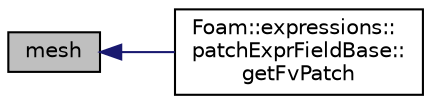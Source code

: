 digraph "mesh"
{
  bgcolor="transparent";
  edge [fontname="Helvetica",fontsize="10",labelfontname="Helvetica",labelfontsize="10"];
  node [fontname="Helvetica",fontsize="10",shape=record];
  rankdir="LR";
  Node1 [label="mesh",height=0.2,width=0.4,color="black", fillcolor="grey75", style="filled" fontcolor="black"];
  Node1 -> Node2 [dir="back",color="midnightblue",fontsize="10",style="solid",fontname="Helvetica"];
  Node2 [label="Foam::expressions::\lpatchExprFieldBase::\lgetFvPatch",height=0.2,width=0.4,color="black",URL="$classFoam_1_1expressions_1_1patchExprFieldBase.html#ac95341c24f5657e403bd72a198a0f86c",tooltip="Find (guess) fvPatch from a pointPatch. "];
}
